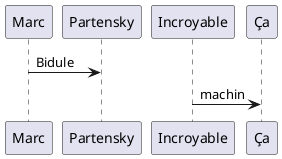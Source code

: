 
     ┌────┐          ┌─────────┐          ┌──────────┐          ┌──┐
     │Marc│          │Partensky│          │Incroyable│          │Ça│
     └─┬──┘          └────┬────┘          └────┬─────┘          └┬─┘
       │      Bidule      │                    │                 │
       │ ────────────────>│                    │                 │
       │                  │                    │                 │
       │                  │                    │      machin     │
       │                  │                    │ ────────────────>
     ┌─┴──┐          ┌────┴────┐          ┌────┴─────┐          ┌┴─┐
     │Marc│          │Partensky│          │Incroyable│          │Ça│
     └────┘          └─────────┘          └──────────┘          └──┘

@startuml

Marc -> Partensky : Bidule
Incroyable -> Ça : machin

@enduml
